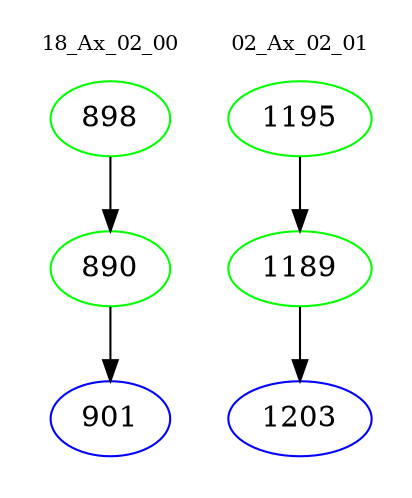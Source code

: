 digraph{
subgraph cluster_0 {
color = white
label = "18_Ax_02_00";
fontsize=10;
T0_898 [label="898", color="green"]
T0_898 -> T0_890 [color="black"]
T0_890 [label="890", color="green"]
T0_890 -> T0_901 [color="black"]
T0_901 [label="901", color="blue"]
}
subgraph cluster_1 {
color = white
label = "02_Ax_02_01";
fontsize=10;
T1_1195 [label="1195", color="green"]
T1_1195 -> T1_1189 [color="black"]
T1_1189 [label="1189", color="green"]
T1_1189 -> T1_1203 [color="black"]
T1_1203 [label="1203", color="blue"]
}
}
